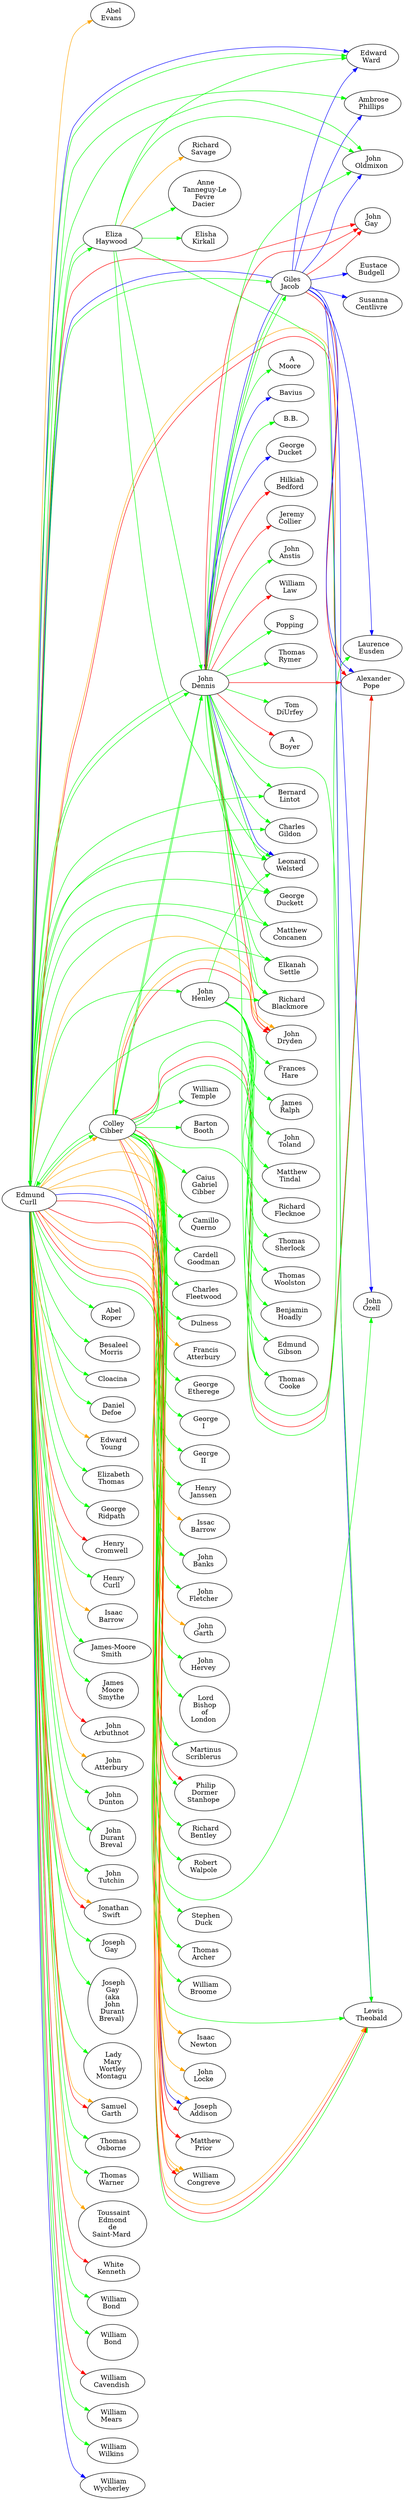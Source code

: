 digraph G {
rankdir=LR
ABEL_EVANS [label=< Abel<br/>Evans >]
ABEL_ROPER [label=< Abel<br/>Roper >]
ALEXANDER_POPE [label=< Alexander<br/>Pope >]
AMBROSE_PHILLIPS [label=< Ambrose<br/>Phillips >]
ANNE_TANNEGUYLE_FEVRE_DACIER [label=< Anne<br/>Tanneguy-Le<br/>Fevre<br/>Dacier >]
A_BOYER [label=< A<br/>Boyer >]
A_MOORE [label=< A<br/>Moore >]
BARTON_BOOTH [label=< Barton<br/>Booth >]
BAVIUS [label=< Bavius >]
BB [label=< B.B. >]
BENJAMIN_HOADLY [label=< Benjamin<br/>Hoadly >]
BERNARD_LINTOT [label=< Bernard<br/>Lintot >]
BESALEEL_MORRIS [label=< Besaleel<br/>Morris >]
CAIUS_GABRIEL_CIBBER [label=< Caius<br/>Gabriel<br/>Cibber >]
CAMILLO_QUERNO [label=< Camillo<br/>Querno >]
CARDELL_GOODMAN [label=< Cardell<br/>Goodman >]
CHARLES_FLEETWOOD [label=< Charles<br/>Fleetwood >]
CHARLES_GILDON [label=< Charles<br/>Gildon >]
CLOACINA [label=< Cloacina >]
COLLEY_CIBBER [label=< Colley<br/>Cibber >]
DANIEL_DEFOE [label=< Daniel<br/>Defoe >]
DULNESS [label=< Dulness >]
EDMUND_CURLL [label=< Edmund<br/>Curll >]
EDMUND_GIBSON [label=< Edmund<br/>Gibson >]
EDWARD_WARD [label=< Edward<br/>Ward >]
EDWARD_YOUNG [label=< Edward<br/>Young >]
ELISHA_KIRKALL [label=< Elisha<br/>Kirkall >]
ELIZABETH_THOMAS [label=< Elizabeth<br/>Thomas >]
ELIZA_HAYWOOD [label=< Eliza<br/>Haywood >]
ELKANAH_SETTLE [label=< Elkanah<br/>Settle >]
EUSTACE_BUDGELL [label=< Eustace<br/>Budgell >]
FRANCES_HARE [label=< Frances<br/>Hare >]
FRANCIS_ATTERBURY [label=< Francis<br/>Atterbury >]
GEORGE_DUCKET [label=< George<br/>Ducket >]
GEORGE_DUCKETT [label=< George<br/>Duckett >]
GEORGE_ETHEREGE [label=< George<br/>Etherege >]
GEORGE_I [label=< George<br/>I >]
GEORGE_II [label=< George<br/>II >]
GEORGE_RIDPATH [label=< George<br/>Ridpath >]
GILES_JACOB [label=< Giles<br/>Jacob >]
HENRY_CROMWELL [label=< Henry<br/>Cromwell >]
HENRY_CURLL [label=< Henry<br/>Curll >]
HENRY_JANSSEN [label=< Henry<br/>Janssen >]
HILKIAH_BEDFORD [label=< Hilkiah<br/>Bedford >]
ISAAC_BARROW [label=< Isaac<br/>Barrow >]
ISAAC_NEWTON [label=< Isaac<br/>Newton >]
ISSAC_BARROW [label=< Issac<br/>Barrow >]
JAMESMOORE_SMITH [label=< James-Moore<br/>Smith >]
JAMES_MOORE_SMYTHE [label=< James<br/>Moore<br/>Smythe >]
JAMES_RALPH [label=< James<br/>Ralph >]
JEREMY_COLLIER [label=< Jeremy<br/>Collier >]
JOHN_ANSTIS [label=< John<br/>Anstis >]
JOHN_ARBUTHNOT [label=< John<br/>Arbuthnot >]
JOHN_ATTERBURY [label=< John<br/>Atterbury >]
JOHN_BANKS [label=< John<br/>Banks >]
JOHN_DENNIS [label=< John<br/>Dennis >]
JOHN_DRYDEN [label=< John<br/>Dryden >]
JOHN_DUNTON [label=< John<br/>Dunton >]
JOHN_DURANT_BREVAL [label=< John<br/>Durant<br/>Breval >]
JOHN_FLETCHER [label=< John<br/>Fletcher >]
JOHN_GARTH [label=< John<br/>Garth >]
JOHN_GAY [label=< John<br/>Gay >]
JOHN_HENLEY [label=< John<br/>Henley >]
JOHN_HERVEY [label=< John<br/>Hervey >]
JOHN_LOCKE [label=< John<br/>Locke >]
JOHN_OLDMIXON [label=< John<br/>Oldmixon >]
JOHN_OZELL [label=< John<br/>Ozell >]
JOHN_TOLAND [label=< John<br/>Toland >]
JOHN_TUTCHIN [label=< John<br/>Tutchin >]
JONATHAN_SWIFT [label=< Jonathan<br/>Swift >]
JOSEPH_ADDISON [label=< Joseph<br/>Addison >]
JOSEPH_GAY [label=< Joseph<br/>Gay >]
JOSEPH_GAY_AKA_JOHN_DURANT_BREVAL [label=< Joseph<br/>Gay<br/>(aka<br/>John<br/>Durant<br/>Breval) >]
LADY_MARY_WORTLEY_MONTAGU [label=< Lady<br/>Mary<br/>Wortley<br/>Montagu >]
LAURENCE_EUSDEN [label=< Laurence<br/>Eusden >]
LEONARD_WELSTED [label=< Leonard<br/>Welsted >]
LEWIS_THEOBALD [label=< Lewis<br/>Theobald >]
LORD_BISHOP_OF_LONDON [label=< Lord<br/>Bishop<br/>of<br/>London >]
MARTINUS_SCRIBLERUS [label=< Martinus<br/>Scriblerus >]
MATTHEW_CONCANEN [label=< Matthew<br/>Concanen >]
MATTHEW_PRIOR [label=< Matthew<br/>Prior >]
MATTHEW_TINDAL [label=< Matthew<br/>Tindal >]
PHILIP_DORMER_STANHOPE [label=< Philip<br/>Dormer<br/>Stanhope >]
RICHARD_BENTLEY [label=< Richard<br/>Bentley >]
RICHARD_BLACKMORE [label=< Richard<br/>Blackmore >]
RICHARD_FLECKNOE [label=< Richard<br/>Flecknoe >]
RICHARD_SAVAGE [label=< Richard<br/>Savage >]
ROBERT_WALPOLE [label=< Robert<br/>Walpole >]
SAMUEL_GARTH [label=< Samuel<br/>Garth >]
STEPHEN_DUCK [label=< Stephen<br/>Duck >]
SUSANNA_CENTLIVRE [label=< Susanna<br/>Centlivre >]
S_POPPING [label=< S<br/>Popping >]
THOMAS_ARCHER [label=< Thomas<br/>Archer >]
THOMAS_COOKE [label=< Thomas<br/>Cooke >]
THOMAS_OSBORNE [label=< Thomas<br/>Osborne >]
THOMAS_RYMER [label=< Thomas<br/>Rymer >]
THOMAS_SHERLOCK [label=< Thomas<br/>Sherlock >]
THOMAS_WARNER [label=< Thomas<br/>Warner >]
THOMAS_WOOLSTON [label=< Thomas<br/>Woolston >]
TOM_DÍURFEY [label=< Tom<br/>DíUrfey >]
TOUSSAINT_EDMOND_DE_SAINTMARD [label=< Toussaint<br/>Edmond<br/>de<br/>Saint-Mard >]
WHITE_KENNETH [label=< White<br/>Kenneth >]
WILLIAM_BOND [label=< William<br/>Bond >]
WILLIAM_BOND_ [label=< William<br/>Bond<br/> >]
WILLIAM_BROOME [label=< William<br/>Broome >]
WILLIAM_CAVENDISH [label=< William<br/>Cavendish >]
WILLIAM_CONGREVE [label=< William<br/>Congreve >]
WILLIAM_LAW [label=< William<br/>Law >]
WILLIAM_MEARS [label=< William<br/>Mears >]
WILLIAM_TEMPLE [label=< William<br/>Temple >]
WILLIAM_WILKINS [label=< William<br/>Wilkins >]
WILLIAM_WYCHERLEY [label=< William<br/>Wycherley >]
COLLEY_CIBBER -> ALEXANDER_POPE [color=green weight=1]
COLLEY_CIBBER -> ALEXANDER_POPE [color=red weight=9]
COLLEY_CIBBER -> BARTON_BOOTH [color=green weight=1]
COLLEY_CIBBER -> CAIUS_GABRIEL_CIBBER [color=green weight=2]
COLLEY_CIBBER -> CAMILLO_QUERNO [color=green weight=2]
COLLEY_CIBBER -> CARDELL_GOODMAN [color=green weight=1]
COLLEY_CIBBER -> CHARLES_FLEETWOOD [color=green weight=1]
COLLEY_CIBBER -> DULNESS [color=green weight=9]
COLLEY_CIBBER -> EDMUND_CURLL [color=green weight=2]
COLLEY_CIBBER -> ELKANAH_SETTLE [color=green weight=3]
COLLEY_CIBBER -> FRANCIS_ATTERBURY [color=orange weight=1]
COLLEY_CIBBER -> GEORGE_ETHEREGE [color=green weight=1]
COLLEY_CIBBER -> GEORGE_I [color=green weight=1]
COLLEY_CIBBER -> GEORGE_II [color=green weight=3]
COLLEY_CIBBER -> HENRY_JANSSEN [color=green weight=1]
COLLEY_CIBBER -> ISAAC_NEWTON [color=orange weight=1]
COLLEY_CIBBER -> ISSAC_BARROW [color=orange weight=1]
COLLEY_CIBBER -> JOHN_BANKS [color=green weight=1]
COLLEY_CIBBER -> JOHN_DENNIS [color=green weight=2]
COLLEY_CIBBER -> JOHN_DRYDEN [color=red weight=1]
COLLEY_CIBBER -> JOHN_DRYDEN [color=orange weight=1]
COLLEY_CIBBER -> JOHN_FLETCHER [color=green weight=1]
COLLEY_CIBBER -> JOHN_GARTH [color=orange weight=1]
COLLEY_CIBBER -> JOHN_HERVEY [color=green weight=1]
COLLEY_CIBBER -> JOHN_LOCKE [color=orange weight=1]
COLLEY_CIBBER -> JOHN_OZELL [color=green weight=2]
COLLEY_CIBBER -> JOSEPH_ADDISON [color=orange weight=1]
COLLEY_CIBBER -> LAURENCE_EUSDEN [color=green weight=3]
COLLEY_CIBBER -> LEWIS_THEOBALD [color=green weight=3]
COLLEY_CIBBER -> LORD_BISHOP_OF_LONDON [color=green weight=1]
COLLEY_CIBBER -> MARTINUS_SCRIBLERUS [color=green weight=2]
COLLEY_CIBBER -> MATTHEW_PRIOR [color=red weight=1]
COLLEY_CIBBER -> PHILIP_DORMER_STANHOPE [color=green weight=1]
COLLEY_CIBBER -> PHILIP_DORMER_STANHOPE [color=red weight=1]
COLLEY_CIBBER -> RICHARD_BENTLEY [color=green weight=2]
COLLEY_CIBBER -> ROBERT_WALPOLE [color=green weight=2]
COLLEY_CIBBER -> STEPHEN_DUCK [color=green weight=1]
COLLEY_CIBBER -> THOMAS_ARCHER [color=green weight=1]
COLLEY_CIBBER -> THOMAS_COOKE [color=green weight=1]
COLLEY_CIBBER -> WILLIAM_BROOME [color=green weight=1]
COLLEY_CIBBER -> WILLIAM_CONGREVE [color=orange weight=1]
COLLEY_CIBBER -> WILLIAM_TEMPLE [color=green weight=1]
EDMUND_CURLL -> ABEL_EVANS [color=orange weight=1]
EDMUND_CURLL -> ABEL_ROPER [color=green weight=3]
EDMUND_CURLL -> ALEXANDER_POPE [color=red weight=11]
EDMUND_CURLL -> ALEXANDER_POPE [color=orange weight=1]
EDMUND_CURLL -> AMBROSE_PHILLIPS [color=green weight=1]
EDMUND_CURLL -> BERNARD_LINTOT [color=green weight=5]
EDMUND_CURLL -> BESALEEL_MORRIS [color=green weight=3]
EDMUND_CURLL -> CHARLES_GILDON [color=green weight=1]
EDMUND_CURLL -> CLOACINA [color=green weight=1]
EDMUND_CURLL -> COLLEY_CIBBER [color=green weight=1]
EDMUND_CURLL -> COLLEY_CIBBER [color=orange weight=1]
EDMUND_CURLL -> DANIEL_DEFOE [color=green weight=1]
EDMUND_CURLL -> EDWARD_WARD [color=green weight=1]
EDMUND_CURLL -> EDWARD_WARD [color=blue weight=1]
EDMUND_CURLL -> EDWARD_YOUNG [color=orange weight=1]
EDMUND_CURLL -> ELIZABETH_THOMAS [color=green weight=3]
EDMUND_CURLL -> ELIZA_HAYWOOD [color=green weight=2]
EDMUND_CURLL -> GEORGE_DUCKETT [color=green weight=1]
EDMUND_CURLL -> GEORGE_RIDPATH [color=green weight=2]
EDMUND_CURLL -> GILES_JACOB [color=green weight=1]
EDMUND_CURLL -> HENRY_CROMWELL [color=red weight=1]
EDMUND_CURLL -> HENRY_CURLL [color=green weight=1]
EDMUND_CURLL -> ISAAC_BARROW [color=orange weight=1]
EDMUND_CURLL -> ISAAC_NEWTON [color=orange weight=1]
EDMUND_CURLL -> JAMESMOORE_SMITH [color=green weight=1]
EDMUND_CURLL -> JAMES_MOORE_SMYTHE [color=green weight=1]
EDMUND_CURLL -> JOHN_ARBUTHNOT [color=red weight=1]
EDMUND_CURLL -> JOHN_ATTERBURY [color=orange weight=1]
EDMUND_CURLL -> JOHN_DENNIS [color=green weight=8]
EDMUND_CURLL -> JOHN_DRYDEN [color=orange weight=1]
EDMUND_CURLL -> JOHN_DUNTON [color=green weight=2]
EDMUND_CURLL -> JOHN_DURANT_BREVAL [color=green weight=3]
EDMUND_CURLL -> JOHN_GAY [color=red weight=4]
EDMUND_CURLL -> JOHN_HENLEY [color=green weight=1]
EDMUND_CURLL -> JOHN_LOCKE [color=orange weight=1]
EDMUND_CURLL -> JOHN_OLDMIXON [color=green weight=2]
EDMUND_CURLL -> JOHN_TUTCHIN [color=green weight=2]
EDMUND_CURLL -> JONATHAN_SWIFT [color=red weight=2]
EDMUND_CURLL -> JONATHAN_SWIFT [color=orange weight=2]
EDMUND_CURLL -> JOSEPH_ADDISON [color=red weight=2]
EDMUND_CURLL -> JOSEPH_ADDISON [color=blue weight=1]
EDMUND_CURLL -> JOSEPH_ADDISON [color=orange weight=1]
EDMUND_CURLL -> JOSEPH_GAY [color=green weight=3]
EDMUND_CURLL -> JOSEPH_GAY_AKA_JOHN_DURANT_BREVAL [color=green weight=1]
EDMUND_CURLL -> LADY_MARY_WORTLEY_MONTAGU [color=green weight=2]
EDMUND_CURLL -> LEONARD_WELSTED [color=green weight=2]
EDMUND_CURLL -> LEWIS_THEOBALD [color=green weight=4]
EDMUND_CURLL -> LEWIS_THEOBALD [color=red weight=2]
EDMUND_CURLL -> LEWIS_THEOBALD [color=orange weight=1]
EDMUND_CURLL -> MATTHEW_CONCANEN [color=green weight=2]
EDMUND_CURLL -> MATTHEW_PRIOR [color=red weight=3]
EDMUND_CURLL -> RICHARD_BLACKMORE [color=green weight=3]
EDMUND_CURLL -> SAMUEL_GARTH [color=red weight=1]
EDMUND_CURLL -> SAMUEL_GARTH [color=orange weight=1]
EDMUND_CURLL -> THOMAS_COOKE [color=green weight=3]
EDMUND_CURLL -> THOMAS_OSBORNE [color=green weight=1]
EDMUND_CURLL -> THOMAS_WARNER [color=green weight=1]
EDMUND_CURLL -> TOUSSAINT_EDMOND_DE_SAINTMARD [color=orange weight=1]
EDMUND_CURLL -> WHITE_KENNETH [color=red weight=1]
EDMUND_CURLL -> WILLIAM_BOND [color=green weight=1]
EDMUND_CURLL -> WILLIAM_BOND_ [color=green weight=2]
EDMUND_CURLL -> WILLIAM_CAVENDISH [color=red weight=1]
EDMUND_CURLL -> WILLIAM_CONGREVE [color=red weight=1]
EDMUND_CURLL -> WILLIAM_CONGREVE [color=orange weight=1]
EDMUND_CURLL -> WILLIAM_MEARS [color=green weight=2]
EDMUND_CURLL -> WILLIAM_WILKINS [color=green weight=1]
EDMUND_CURLL -> WILLIAM_WYCHERLEY [color=blue weight=1]
ELIZA_HAYWOOD -> ANNE_TANNEGUYLE_FEVRE_DACIER [color=green weight=1]
ELIZA_HAYWOOD -> EDMUND_CURLL [color=green weight=1]
ELIZA_HAYWOOD -> EDWARD_WARD [color=green weight=1]
ELIZA_HAYWOOD -> ELISHA_KIRKALL [color=green weight=1]
ELIZA_HAYWOOD -> JOHN_DENNIS [color=green weight=1]
ELIZA_HAYWOOD -> JOHN_OLDMIXON [color=green weight=1]
ELIZA_HAYWOOD -> LEONARD_WELSTED [color=green weight=1]
ELIZA_HAYWOOD -> LEWIS_THEOBALD [color=green weight=1]
ELIZA_HAYWOOD -> RICHARD_SAVAGE [color=orange weight=1]
GILES_JACOB -> ALEXANDER_POPE [color=red weight=4]
GILES_JACOB -> ALEXANDER_POPE [color=blue weight=1]
GILES_JACOB -> AMBROSE_PHILLIPS [color=blue weight=1]
GILES_JACOB -> EDMUND_CURLL [color=blue weight=1]
GILES_JACOB -> EDWARD_WARD [color=blue weight=1]
GILES_JACOB -> EUSTACE_BUDGELL [color=blue weight=1]
GILES_JACOB -> JOHN_DENNIS [color=green weight=2]
GILES_JACOB -> JOHN_DENNIS [color=blue weight=2]
GILES_JACOB -> JOHN_GAY [color=red weight=1]
GILES_JACOB -> JOHN_OLDMIXON [color=blue weight=1]
GILES_JACOB -> JOHN_OZELL [color=blue weight=2]
GILES_JACOB -> LAURENCE_EUSDEN [color=blue weight=1]
GILES_JACOB -> LEWIS_THEOBALD [color=blue weight=1]
GILES_JACOB -> SUSANNA_CENTLIVRE [color=blue weight=1]
JOHN_DENNIS -> ALEXANDER_POPE [color=red weight=56]
JOHN_DENNIS -> A_BOYER [color=red weight=1]
JOHN_DENNIS -> A_MOORE [color=green weight=1]
JOHN_DENNIS -> BAVIUS [color=blue weight=1]
JOHN_DENNIS -> BB [color=green weight=1]
JOHN_DENNIS -> BERNARD_LINTOT [color=green weight=2]
JOHN_DENNIS -> CHARLES_GILDON [color=green weight=5]
JOHN_DENNIS -> COLLEY_CIBBER [color=green weight=2]
JOHN_DENNIS -> EDMUND_CURLL [color=green weight=3]
JOHN_DENNIS -> ELKANAH_SETTLE [color=green weight=1]
JOHN_DENNIS -> GEORGE_DUCKET [color=blue weight=1]
JOHN_DENNIS -> GEORGE_DUCKETT [color=green weight=1]
JOHN_DENNIS -> GILES_JACOB [color=green weight=3]
JOHN_DENNIS -> HILKIAH_BEDFORD [color=red weight=1]
JOHN_DENNIS -> JEREMY_COLLIER [color=red weight=1]
JOHN_DENNIS -> JOHN_ANSTIS [color=green weight=1]
JOHN_DENNIS -> JOHN_DRYDEN [color=red weight=2]
JOHN_DENNIS -> JOHN_GAY [color=red weight=1]
JOHN_DENNIS -> JOHN_OLDMIXON [color=green weight=2]
JOHN_DENNIS -> LEONARD_WELSTED [color=green weight=1]
JOHN_DENNIS -> LEONARD_WELSTED [color=blue weight=1]
JOHN_DENNIS -> LEWIS_THEOBALD [color=green weight=5]
JOHN_DENNIS -> MATTHEW_CONCANEN [color=green weight=1]
JOHN_DENNIS -> RICHARD_BLACKMORE [color=green weight=4]
JOHN_DENNIS -> S_POPPING [color=green weight=1]
JOHN_DENNIS -> THOMAS_COOKE [color=green weight=1]
JOHN_DENNIS -> THOMAS_RYMER [color=green weight=1]
JOHN_DENNIS -> TOM_DÍURFEY [color=green weight=2]
JOHN_DENNIS -> WILLIAM_LAW [color=red weight=4]
JOHN_HENLEY -> BENJAMIN_HOADLY [color=green weight=1]
JOHN_HENLEY -> EDMUND_GIBSON [color=green weight=1]
JOHN_HENLEY -> FRANCES_HARE [color=green weight=1]
JOHN_HENLEY -> JAMES_RALPH [color=green weight=2]
JOHN_HENLEY -> JOHN_TOLAND [color=green weight=1]
JOHN_HENLEY -> LEONARD_WELSTED [color=green weight=1]
JOHN_HENLEY -> MATTHEW_TINDAL [color=green weight=1]
JOHN_HENLEY -> RICHARD_BLACKMORE [color=green weight=1]
JOHN_HENLEY -> RICHARD_FLECKNOE [color=green weight=1]
JOHN_HENLEY -> THOMAS_SHERLOCK [color=green weight=1]
JOHN_HENLEY -> THOMAS_WOOLSTON [color=green weight=1]
}